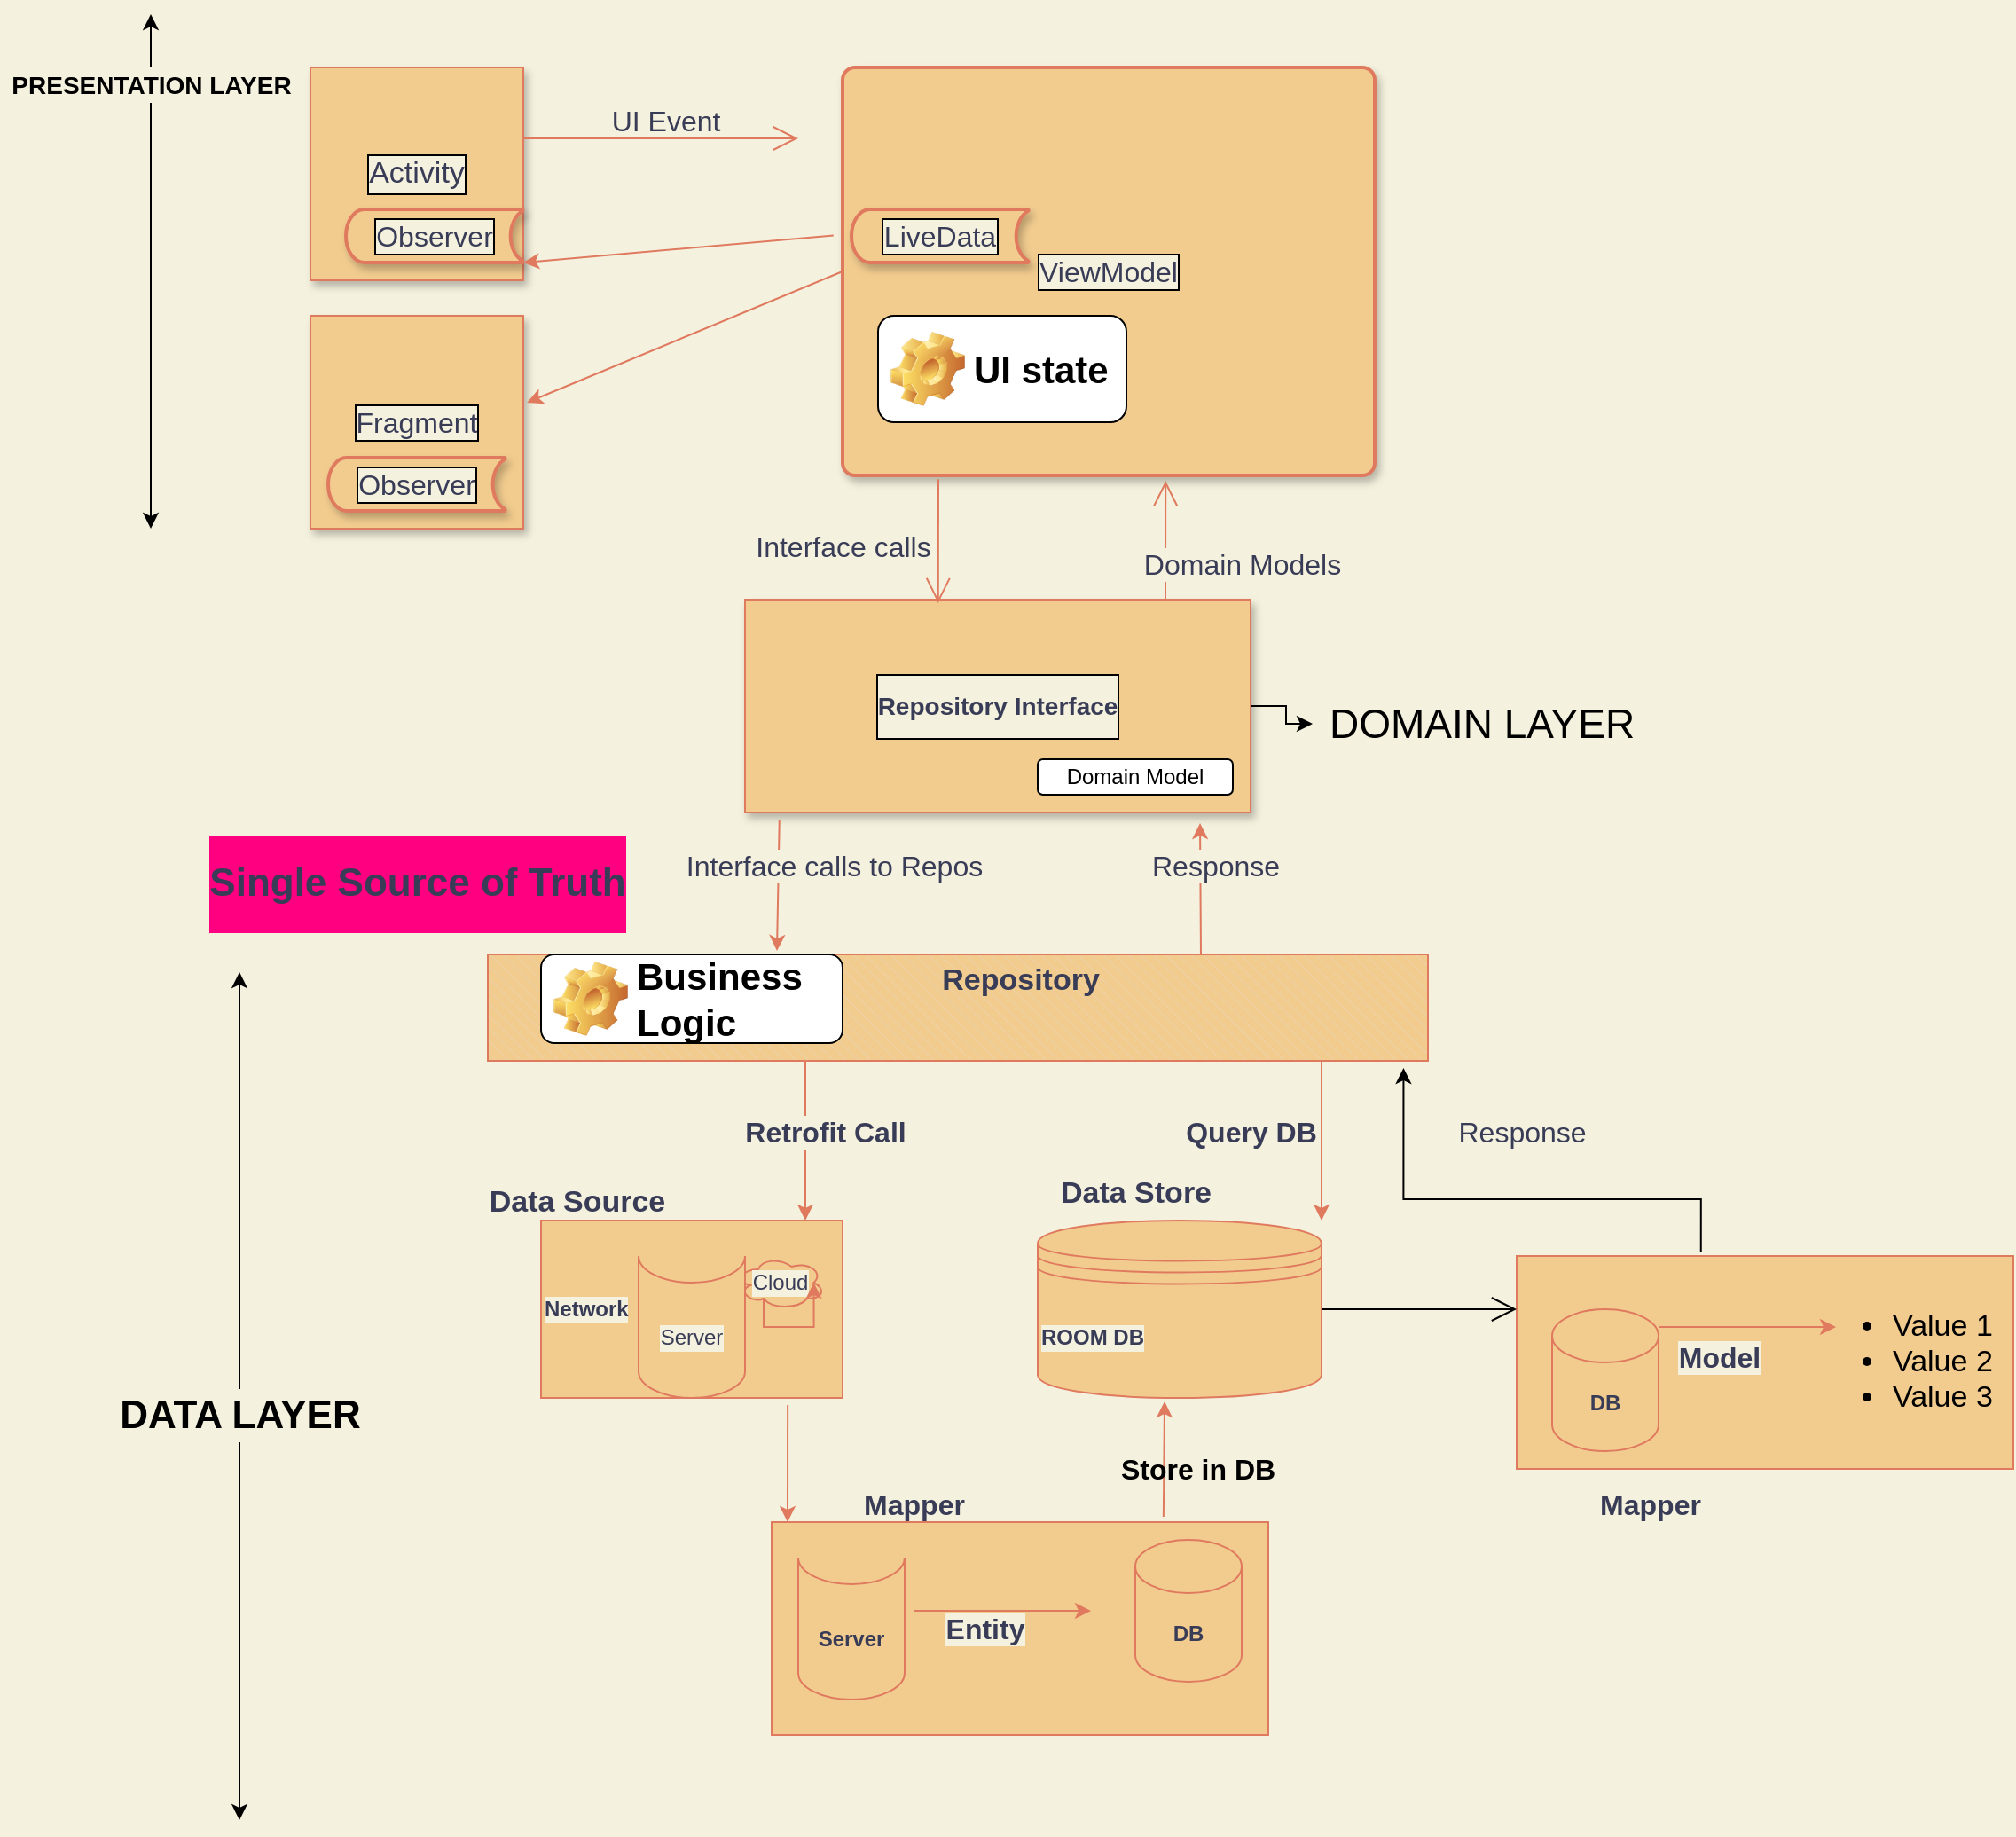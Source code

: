 <mxfile version="17.4.1" type="github">
  <diagram id="wjaxYszw41zFd_kDudd0" name="Page-1">
    <mxGraphModel dx="1844" dy="1538" grid="1" gridSize="10" guides="0" tooltips="1" connect="1" arrows="1" fold="1" page="1" pageScale="1" pageWidth="850" pageHeight="1100" background="#F4F1DE" math="0" shadow="0">
      <root>
        <mxCell id="0" />
        <mxCell id="1" parent="0" />
        <mxCell id="qmoSsivqGrwg9p8YMAHi-2" value="&lt;div align=&quot;left&quot;&gt;Network&lt;/div&gt;" style="rounded=0;whiteSpace=wrap;html=1;fontStyle=1;align=left;labelBackgroundColor=#F4F1DE;fillColor=#F2CC8F;strokeColor=#E07A5F;fontColor=#393C56;" parent="1" vertex="1">
          <mxGeometry x="220" y="530" width="170" height="100" as="geometry" />
        </mxCell>
        <mxCell id="qmoSsivqGrwg9p8YMAHi-4" value="Cloud" style="ellipse;shape=cloud;whiteSpace=wrap;html=1;labelBackgroundColor=#F4F1DE;fillColor=#F2CC8F;strokeColor=#E07A5F;fontColor=#393C56;" parent="1" vertex="1">
          <mxGeometry x="330" y="550" width="50" height="30" as="geometry" />
        </mxCell>
        <mxCell id="qmoSsivqGrwg9p8YMAHi-6" value="Server" style="shape=cylinder3;whiteSpace=wrap;html=1;boundedLbl=1;backgroundOutline=1;size=15;lid=0;labelBackgroundColor=#F4F1DE;fillColor=#F2CC8F;strokeColor=#E07A5F;fontColor=#393C56;" parent="1" vertex="1">
          <mxGeometry x="275" y="550" width="60" height="80" as="geometry" />
        </mxCell>
        <mxCell id="qmoSsivqGrwg9p8YMAHi-7" value="&lt;div align=&quot;left&quot;&gt;&lt;b&gt;ROOM DB&lt;br&gt;&lt;/b&gt;&lt;/div&gt;" style="shape=datastore;whiteSpace=wrap;html=1;fontFamily=Helvetica;fontSize=12;fontColor=#393C56;align=left;strokeColor=#E07A5F;fillColor=#F2CC8F;labelBackgroundColor=#F4F1DE;" parent="1" vertex="1">
          <mxGeometry x="500" y="530" width="160" height="100" as="geometry" />
        </mxCell>
        <mxCell id="qmoSsivqGrwg9p8YMAHi-8" value="" style="rounded=0;whiteSpace=wrap;html=1;fillColor=#F2CC8F;strokeColor=#E07A5F;fontColor=#393C56;" parent="1" vertex="1">
          <mxGeometry x="350" y="700" width="280" height="120" as="geometry" />
        </mxCell>
        <mxCell id="qmoSsivqGrwg9p8YMAHi-9" value="&lt;b&gt;DB&lt;/b&gt;" style="shape=cylinder3;whiteSpace=wrap;html=1;boundedLbl=1;backgroundOutline=1;size=15;fillColor=#F2CC8F;strokeColor=#E07A5F;fontColor=#393C56;" parent="1" vertex="1">
          <mxGeometry x="555" y="710" width="60" height="80" as="geometry" />
        </mxCell>
        <mxCell id="qmoSsivqGrwg9p8YMAHi-24" value="Data Source" style="text;html=1;align=center;verticalAlign=middle;resizable=0;points=[];autosize=1;strokeColor=none;fillColor=none;fontStyle=1;fontSize=17;fontColor=#393C56;" parent="1" vertex="1">
          <mxGeometry x="185" y="505" width="110" height="30" as="geometry" />
        </mxCell>
        <mxCell id="qmoSsivqGrwg9p8YMAHi-25" value="Data Store" style="text;html=1;align=center;verticalAlign=middle;resizable=0;points=[];autosize=1;strokeColor=none;fillColor=none;fontStyle=1;fontSize=17;fontColor=#393C56;" parent="1" vertex="1">
          <mxGeometry x="505" y="500" width="100" height="30" as="geometry" />
        </mxCell>
        <mxCell id="qmoSsivqGrwg9p8YMAHi-26" style="edgeStyle=orthogonalEdgeStyle;rounded=0;orthogonalLoop=1;jettySize=auto;html=1;exitX=0.31;exitY=0.8;exitDx=0;exitDy=0;exitPerimeter=0;entryX=0.875;entryY=0.5;entryDx=0;entryDy=0;entryPerimeter=0;fontSize=17;labelBackgroundColor=#F4F1DE;strokeColor=#E07A5F;fontColor=#393C56;" parent="1" source="qmoSsivqGrwg9p8YMAHi-4" target="qmoSsivqGrwg9p8YMAHi-4" edge="1">
          <mxGeometry relative="1" as="geometry">
            <Array as="points">
              <mxPoint x="346" y="590" />
              <mxPoint x="374" y="590" />
            </Array>
          </mxGeometry>
        </mxCell>
        <mxCell id="qmoSsivqGrwg9p8YMAHi-28" value="" style="endArrow=classic;html=1;rounded=0;fontSize=13;exitX=0.818;exitY=1.04;exitDx=0;exitDy=0;exitPerimeter=0;fontStyle=0;labelBackgroundColor=#F4F1DE;strokeColor=#E07A5F;fontColor=#393C56;" parent="1" source="qmoSsivqGrwg9p8YMAHi-2" edge="1">
          <mxGeometry width="50" height="50" relative="1" as="geometry">
            <mxPoint x="440" y="700" as="sourcePoint" />
            <mxPoint x="359" y="700" as="targetPoint" />
          </mxGeometry>
        </mxCell>
        <mxCell id="qmoSsivqGrwg9p8YMAHi-29" value="Mapper" style="text;html=1;align=center;verticalAlign=middle;resizable=0;points=[];autosize=1;strokeColor=none;fillColor=none;fontSize=16;fontStyle=1;fontColor=#393C56;" parent="1" vertex="1">
          <mxGeometry x="395" y="680" width="70" height="20" as="geometry" />
        </mxCell>
        <mxCell id="qmoSsivqGrwg9p8YMAHi-30" value="&lt;b&gt;Server&lt;/b&gt;" style="shape=cylinder3;whiteSpace=wrap;html=1;boundedLbl=1;backgroundOutline=1;size=15;lid=0;fillColor=#F2CC8F;strokeColor=#E07A5F;fontColor=#393C56;" parent="1" vertex="1">
          <mxGeometry x="365" y="720" width="60" height="80" as="geometry" />
        </mxCell>
        <mxCell id="qmoSsivqGrwg9p8YMAHi-31" value="" style="endArrow=classic;html=1;rounded=0;fontSize=16;labelBackgroundColor=#F4F1DE;strokeColor=#E07A5F;fontColor=#393C56;" parent="1" edge="1">
          <mxGeometry relative="1" as="geometry">
            <mxPoint x="430" y="750" as="sourcePoint" />
            <mxPoint x="530" y="750" as="targetPoint" />
          </mxGeometry>
        </mxCell>
        <mxCell id="qmoSsivqGrwg9p8YMAHi-34" value="Entity" style="edgeLabel;html=1;align=center;verticalAlign=middle;resizable=0;points=[];fontSize=16;fontStyle=1;labelBackgroundColor=#F4F1DE;fontColor=#393C56;" parent="qmoSsivqGrwg9p8YMAHi-31" vertex="1" connectable="0">
          <mxGeometry x="-0.36" y="-5" relative="1" as="geometry">
            <mxPoint x="8" y="5" as="offset" />
          </mxGeometry>
        </mxCell>
        <mxCell id="qmoSsivqGrwg9p8YMAHi-33" value="" style="endArrow=classic;html=1;rounded=0;fontSize=13;exitX=0.789;exitY=-0.025;exitDx=0;exitDy=0;exitPerimeter=0;fontStyle=0;entryX=0.447;entryY=1.02;entryDx=0;entryDy=0;entryPerimeter=0;labelBackgroundColor=#F4F1DE;strokeColor=#E07A5F;fontColor=#393C56;" parent="1" source="qmoSsivqGrwg9p8YMAHi-8" target="qmoSsivqGrwg9p8YMAHi-7" edge="1">
          <mxGeometry width="50" height="50" relative="1" as="geometry">
            <mxPoint x="369.06" y="644" as="sourcePoint" />
            <mxPoint x="369" y="710" as="targetPoint" />
          </mxGeometry>
        </mxCell>
        <mxCell id="qmoSsivqGrwg9p8YMAHi-35" value="" style="verticalLabelPosition=bottom;verticalAlign=top;html=1;shape=mxgraph.basic.patternFillRect;fillStyle=diagRev;step=5;fillStrokeWidth=0.2;fillStrokeColor=#dddddd;fontSize=16;strokeColor=#E07A5F;fontColor=#393C56;labelBackgroundColor=#F4F1DE;noLabel=1;labelBorderColor=#000000;fillColor=#F2CC8F;" parent="1" vertex="1">
          <mxGeometry x="190" y="380" width="530" height="60" as="geometry" />
        </mxCell>
        <mxCell id="qmoSsivqGrwg9p8YMAHi-37" value="" style="endArrow=classic;html=1;rounded=0;fontSize=17;fontStyle=0;labelBackgroundColor=#F4F1DE;strokeColor=#E07A5F;fontColor=#393C56;" parent="1" edge="1">
          <mxGeometry width="50" height="50" relative="1" as="geometry">
            <mxPoint x="369" y="440" as="sourcePoint" />
            <mxPoint x="369" y="530" as="targetPoint" />
          </mxGeometry>
        </mxCell>
        <mxCell id="qmoSsivqGrwg9p8YMAHi-44" value="Repository" style="text;html=1;align=center;verticalAlign=middle;resizable=0;points=[];autosize=1;strokeColor=none;fillColor=none;fontStyle=1;fontSize=17;fontColor=#393C56;" parent="1" vertex="1">
          <mxGeometry x="440" y="380" width="100" height="30" as="geometry" />
        </mxCell>
        <mxCell id="QVQ9O9PQBRYbGwQxGyxz-4" style="edgeStyle=orthogonalEdgeStyle;rounded=0;orthogonalLoop=1;jettySize=auto;html=1;fontSize=21;" parent="1" source="qmoSsivqGrwg9p8YMAHi-47" target="QVQ9O9PQBRYbGwQxGyxz-12" edge="1">
          <mxGeometry relative="1" as="geometry">
            <mxPoint x="710" y="250" as="targetPoint" />
          </mxGeometry>
        </mxCell>
        <mxCell id="qmoSsivqGrwg9p8YMAHi-47" value="&lt;h1 align=&quot;right&quot;&gt;Repository Interface&lt;br&gt;&lt;/h1&gt;" style="whiteSpace=wrap;html=1;shadow=1;labelBackgroundColor=#F4F1DE;fontSize=7;fontColor=#393C56;strokeColor=#E07A5F;fillColor=#F2CC8F;labelBorderColor=#000000;" parent="1" vertex="1">
          <mxGeometry x="335" y="180" width="285" height="120" as="geometry" />
        </mxCell>
        <mxCell id="qmoSsivqGrwg9p8YMAHi-54" value="" style="endArrow=classic;html=1;rounded=0;labelBackgroundColor=#F4F1DE;fontSize=21;fontColor=#393C56;entryX=0.9;entryY=1.05;entryDx=0;entryDy=0;entryPerimeter=0;strokeColor=#E07A5F;" parent="1" target="qmoSsivqGrwg9p8YMAHi-47" edge="1">
          <mxGeometry width="50" height="50" relative="1" as="geometry">
            <mxPoint x="592" y="380" as="sourcePoint" />
            <mxPoint x="490" y="300" as="targetPoint" />
            <Array as="points" />
          </mxGeometry>
        </mxCell>
        <mxCell id="qmoSsivqGrwg9p8YMAHi-56" value="" style="endArrow=classic;html=1;rounded=0;labelBackgroundColor=#F4F1DE;fontSize=21;fontColor=#393C56;exitX=0.068;exitY=1.033;exitDx=0;exitDy=0;exitPerimeter=0;strokeColor=#E07A5F;" parent="1" source="qmoSsivqGrwg9p8YMAHi-47" edge="1">
          <mxGeometry width="50" height="50" relative="1" as="geometry">
            <mxPoint x="450" y="370" as="sourcePoint" />
            <mxPoint x="353" y="378" as="targetPoint" />
            <Array as="points" />
          </mxGeometry>
        </mxCell>
        <mxCell id="qmoSsivqGrwg9p8YMAHi-57" value="Activity" style="whiteSpace=wrap;html=1;aspect=fixed;shadow=1;labelBackgroundColor=#F4F1DE;labelBorderColor=#000000;fontSize=17;fontColor=#393C56;strokeColor=#E07A5F;fillColor=#F2CC8F;" parent="1" vertex="1">
          <mxGeometry x="90" y="-120" width="120" height="120" as="geometry" />
        </mxCell>
        <mxCell id="qmoSsivqGrwg9p8YMAHi-58" value="Fragment" style="whiteSpace=wrap;html=1;aspect=fixed;shadow=1;labelBackgroundColor=#F4F1DE;labelBorderColor=#000000;fontSize=16;fontColor=#393C56;strokeColor=#E07A5F;fillColor=#F2CC8F;" parent="1" vertex="1">
          <mxGeometry x="90" y="20" width="120" height="120" as="geometry" />
        </mxCell>
        <mxCell id="qmoSsivqGrwg9p8YMAHi-61" value="ViewModel" style="rounded=1;whiteSpace=wrap;html=1;absoluteArcSize=1;arcSize=14;strokeWidth=2;shadow=1;labelBackgroundColor=#F4F1DE;labelBorderColor=#000000;fontSize=16;fontColor=#393C56;fillColor=#F2CC8F;strokeColor=#E07A5F;" parent="1" vertex="1">
          <mxGeometry x="390" y="-120" width="300" height="230" as="geometry" />
        </mxCell>
        <mxCell id="qmoSsivqGrwg9p8YMAHi-64" value="Observer" style="strokeWidth=2;html=1;shape=mxgraph.flowchart.stored_data;whiteSpace=wrap;shadow=1;labelBackgroundColor=#F4F1DE;labelBorderColor=#000000;fontSize=16;fontColor=#393C56;fillColor=#F2CC8F;strokeColor=#E07A5F;" parent="1" vertex="1">
          <mxGeometry x="110" y="-40" width="100" height="30" as="geometry" />
        </mxCell>
        <mxCell id="qmoSsivqGrwg9p8YMAHi-65" value="Observer" style="strokeWidth=2;html=1;shape=mxgraph.flowchart.stored_data;whiteSpace=wrap;shadow=1;labelBackgroundColor=#F4F1DE;labelBorderColor=#000000;fontSize=16;fontColor=#393C56;fillColor=#F2CC8F;strokeColor=#E07A5F;" parent="1" vertex="1">
          <mxGeometry x="100" y="100" width="100" height="30" as="geometry" />
        </mxCell>
        <mxCell id="qmoSsivqGrwg9p8YMAHi-66" value="LiveData" style="strokeWidth=2;html=1;shape=mxgraph.flowchart.stored_data;whiteSpace=wrap;shadow=1;labelBackgroundColor=#F4F1DE;labelBorderColor=#000000;fontSize=16;fontColor=#393C56;fillColor=#F2CC8F;strokeColor=#E07A5F;" parent="1" vertex="1">
          <mxGeometry x="395" y="-40" width="100" height="30" as="geometry" />
        </mxCell>
        <mxCell id="qmoSsivqGrwg9p8YMAHi-69" value="" style="endArrow=open;endFill=1;endSize=12;html=1;rounded=0;labelBackgroundColor=#F4F1DE;fontSize=16;fontColor=#393C56;strokeColor=#E07A5F;" parent="1" edge="1">
          <mxGeometry width="160" relative="1" as="geometry">
            <mxPoint x="210" y="-80" as="sourcePoint" />
            <mxPoint x="365" y="-80" as="targetPoint" />
          </mxGeometry>
        </mxCell>
        <mxCell id="qmoSsivqGrwg9p8YMAHi-70" value="UI Event " style="text;html=1;align=center;verticalAlign=middle;resizable=0;points=[];autosize=1;strokeColor=none;fillColor=none;fontSize=16;fontColor=#393C56;" parent="1" vertex="1">
          <mxGeometry x="250" y="-100" width="80" height="20" as="geometry" />
        </mxCell>
        <mxCell id="qmoSsivqGrwg9p8YMAHi-73" value="" style="endArrow=classic;html=1;rounded=0;labelBackgroundColor=#F4F1DE;fontSize=21;fontColor=#393C56;entryX=1.017;entryY=0.408;entryDx=0;entryDy=0;entryPerimeter=0;exitX=0;exitY=0.5;exitDx=0;exitDy=0;strokeColor=#E07A5F;" parent="1" source="qmoSsivqGrwg9p8YMAHi-61" target="qmoSsivqGrwg9p8YMAHi-58" edge="1">
          <mxGeometry width="50" height="50" relative="1" as="geometry">
            <mxPoint x="276.04" y="23.98" as="sourcePoint" />
            <mxPoint x="275" y="120" as="targetPoint" />
            <Array as="points" />
          </mxGeometry>
        </mxCell>
        <mxCell id="qmoSsivqGrwg9p8YMAHi-75" value="" style="endArrow=classic;html=1;rounded=0;labelBackgroundColor=#F4F1DE;fontSize=21;fontColor=#393C56;entryX=1.017;entryY=0.408;entryDx=0;entryDy=0;entryPerimeter=0;exitX=-0.017;exitY=0.412;exitDx=0;exitDy=0;exitPerimeter=0;strokeColor=#E07A5F;" parent="1" source="qmoSsivqGrwg9p8YMAHi-61" edge="1">
          <mxGeometry width="50" height="50" relative="1" as="geometry">
            <mxPoint x="387.96" y="-50.133" as="sourcePoint" />
            <mxPoint x="210.0" y="-10.0" as="targetPoint" />
            <Array as="points" />
          </mxGeometry>
        </mxCell>
        <mxCell id="qmoSsivqGrwg9p8YMAHi-81" value="Retrofit Call" style="text;html=1;align=center;verticalAlign=middle;resizable=0;points=[];autosize=1;strokeColor=none;fillColor=none;fontSize=16;fontColor=#393C56;labelBackgroundColor=#F4F1DE;fontStyle=1" parent="1" vertex="1">
          <mxGeometry x="325" y="470" width="110" height="20" as="geometry" />
        </mxCell>
        <mxCell id="qmoSsivqGrwg9p8YMAHi-82" value="Query DB " style="text;html=1;align=center;verticalAlign=middle;resizable=0;points=[];autosize=1;strokeColor=none;fillColor=none;fontSize=16;fontColor=#393C56;labelBackgroundColor=#F4F1DE;fontStyle=1" parent="1" vertex="1">
          <mxGeometry x="575" y="470" width="90" height="20" as="geometry" />
        </mxCell>
        <mxCell id="qmoSsivqGrwg9p8YMAHi-84" value="Interface calls to Repos" style="text;html=1;align=center;verticalAlign=middle;resizable=0;points=[];autosize=1;strokeColor=none;fillColor=none;fontSize=16;fontColor=#393C56;labelBorderColor=none;labelBackgroundColor=#F4F1DE;" parent="1" vertex="1">
          <mxGeometry x="295" y="320" width="180" height="20" as="geometry" />
        </mxCell>
        <mxCell id="qmoSsivqGrwg9p8YMAHi-86" value="Response " style="text;html=1;align=center;verticalAlign=middle;resizable=0;points=[];autosize=1;strokeColor=none;fillColor=none;fontSize=16;fontColor=#393C56;labelBackgroundColor=#F4F1DE;" parent="1" vertex="1">
          <mxGeometry x="555" y="320" width="90" height="20" as="geometry" />
        </mxCell>
        <mxCell id="qmoSsivqGrwg9p8YMAHi-87" value="Interface calls " style="text;html=1;align=center;verticalAlign=middle;resizable=0;points=[];autosize=1;strokeColor=none;fillColor=none;fontSize=16;fontColor=#393C56;labelBorderColor=none;labelBackgroundColor=#F4F1DE;" parent="1" vertex="1">
          <mxGeometry x="335" y="140" width="110" height="20" as="geometry" />
        </mxCell>
        <mxCell id="qmoSsivqGrwg9p8YMAHi-93" value="" style="endArrow=open;endFill=1;endSize=12;html=1;rounded=0;labelBackgroundColor=#F4F1DE;fontSize=16;fontColor=#393C56;exitX=0.18;exitY=1.009;exitDx=0;exitDy=0;exitPerimeter=0;entryX=0.382;entryY=0.017;entryDx=0;entryDy=0;entryPerimeter=0;strokeColor=#E07A5F;" parent="1" source="qmoSsivqGrwg9p8YMAHi-61" target="qmoSsivqGrwg9p8YMAHi-47" edge="1">
          <mxGeometry width="160" relative="1" as="geometry">
            <mxPoint x="430" y="200" as="sourcePoint" />
            <mxPoint x="590" y="200" as="targetPoint" />
          </mxGeometry>
        </mxCell>
        <mxCell id="qmoSsivqGrwg9p8YMAHi-94" value="" style="endArrow=open;endFill=1;endSize=12;html=1;rounded=0;labelBackgroundColor=#F4F1DE;fontSize=16;fontColor=#393C56;entryX=0.607;entryY=1.013;entryDx=0;entryDy=0;entryPerimeter=0;strokeColor=#E07A5F;" parent="1" target="qmoSsivqGrwg9p8YMAHi-61" edge="1">
          <mxGeometry width="160" relative="1" as="geometry">
            <mxPoint x="572" y="180" as="sourcePoint" />
            <mxPoint x="730" y="220" as="targetPoint" />
          </mxGeometry>
        </mxCell>
        <mxCell id="qmoSsivqGrwg9p8YMAHi-96" value="Domain Models" style="text;html=1;align=center;verticalAlign=middle;resizable=0;points=[];autosize=1;strokeColor=none;fillColor=none;fontSize=16;fontColor=#393C56;labelBackgroundColor=#F4F1DE;" parent="1" vertex="1">
          <mxGeometry x="550" y="150" width="130" height="20" as="geometry" />
        </mxCell>
        <mxCell id="qmoSsivqGrwg9p8YMAHi-45" value="&lt;h1 style=&quot;font-size: 22px;&quot;&gt;Single Source of Truth &lt;br style=&quot;font-size: 22px;&quot;&gt;&lt;/h1&gt;" style="text;html=1;align=center;verticalAlign=middle;resizable=0;points=[];autosize=1;strokeColor=none;fillColor=none;fontSize=22;labelBackgroundColor=#FF0080;fontColor=#393C56;" parent="1" vertex="1">
          <mxGeometry x="25" y="310" width="250" height="60" as="geometry" />
        </mxCell>
        <mxCell id="QVQ9O9PQBRYbGwQxGyxz-7" value="UI state " style="label;whiteSpace=wrap;html=1;image=img/clipart/Gear_128x128.png;fontSize=21;" parent="1" vertex="1">
          <mxGeometry x="410" y="20" width="140" height="60" as="geometry" />
        </mxCell>
        <mxCell id="QVQ9O9PQBRYbGwQxGyxz-9" value="Business Logic " style="label;whiteSpace=wrap;html=1;image=img/clipart/Gear_128x128.png;fontSize=21;" parent="1" vertex="1">
          <mxGeometry x="220" y="380" width="170" height="50" as="geometry" />
        </mxCell>
        <mxCell id="QVQ9O9PQBRYbGwQxGyxz-12" value="&lt;font style=&quot;font-size: 23px&quot;&gt;DOMAIN LAYER&lt;/font&gt;" style="text;html=1;align=center;verticalAlign=middle;resizable=0;points=[];autosize=1;strokeColor=none;fillColor=none;fontSize=21;" parent="1" vertex="1">
          <mxGeometry x="655" y="235" width="190" height="30" as="geometry" />
        </mxCell>
        <mxCell id="QVQ9O9PQBRYbGwQxGyxz-14" value="" style="endArrow=classic;html=1;rounded=0;fontSize=17;fontStyle=0;labelBackgroundColor=#F4F1DE;strokeColor=#E07A5F;fontColor=#393C56;" parent="1" edge="1">
          <mxGeometry width="50" height="50" relative="1" as="geometry">
            <mxPoint x="660" y="440" as="sourcePoint" />
            <mxPoint x="660" y="530" as="targetPoint" />
          </mxGeometry>
        </mxCell>
        <mxCell id="QVQ9O9PQBRYbGwQxGyxz-15" value="&lt;b style=&quot;font-size: 16px;&quot;&gt;&lt;font style=&quot;font-size: 16px;&quot;&gt;Store in DB&lt;/font&gt;&lt;/b&gt;" style="text;html=1;align=center;verticalAlign=middle;resizable=0;points=[];autosize=1;strokeColor=none;fillColor=none;fontSize=16;" parent="1" vertex="1">
          <mxGeometry x="540" y="660" width="100" height="20" as="geometry" />
        </mxCell>
        <mxCell id="QVQ9O9PQBRYbGwQxGyxz-22" value="" style="rounded=0;whiteSpace=wrap;html=1;fillColor=#F2CC8F;strokeColor=#E07A5F;fontColor=#393C56;" parent="1" vertex="1">
          <mxGeometry x="770" y="550" width="280" height="120" as="geometry" />
        </mxCell>
        <mxCell id="QVQ9O9PQBRYbGwQxGyxz-24" value="&lt;b&gt;DB&lt;/b&gt;" style="shape=cylinder3;whiteSpace=wrap;html=1;boundedLbl=1;backgroundOutline=1;size=15;fillColor=#F2CC8F;strokeColor=#E07A5F;fontColor=#393C56;" parent="1" vertex="1">
          <mxGeometry x="790" y="580" width="60" height="80" as="geometry" />
        </mxCell>
        <mxCell id="QVQ9O9PQBRYbGwQxGyxz-25" value="Model" style="edgeLabel;html=1;align=center;verticalAlign=middle;resizable=0;points=[];fontSize=16;fontStyle=1;labelBackgroundColor=#F4F1DE;fontColor=#393C56;" parent="1" vertex="1" connectable="0">
          <mxGeometry x="480" y="770" as="geometry">
            <mxPoint x="404" y="-163" as="offset" />
          </mxGeometry>
        </mxCell>
        <mxCell id="QVQ9O9PQBRYbGwQxGyxz-26" value="" style="endArrow=classic;html=1;rounded=0;fontSize=16;labelBackgroundColor=#F4F1DE;strokeColor=#E07A5F;fontColor=#393C56;" parent="1" edge="1">
          <mxGeometry relative="1" as="geometry">
            <mxPoint x="850" y="590" as="sourcePoint" />
            <mxPoint x="950" y="590" as="targetPoint" />
          </mxGeometry>
        </mxCell>
        <mxCell id="QVQ9O9PQBRYbGwQxGyxz-28" value="" style="endArrow=open;endFill=1;endSize=12;html=1;rounded=0;fontSize=17;" parent="1" edge="1">
          <mxGeometry width="160" relative="1" as="geometry">
            <mxPoint x="660" y="580" as="sourcePoint" />
            <mxPoint x="770" y="580" as="targetPoint" />
          </mxGeometry>
        </mxCell>
        <mxCell id="QVQ9O9PQBRYbGwQxGyxz-29" value="" style="edgeStyle=segmentEdgeStyle;endArrow=classic;html=1;rounded=0;fontSize=17;entryX=0.974;entryY=1.067;entryDx=0;entryDy=0;entryPerimeter=0;exitX=0.371;exitY=-0.017;exitDx=0;exitDy=0;exitPerimeter=0;" parent="1" source="QVQ9O9PQBRYbGwQxGyxz-22" target="qmoSsivqGrwg9p8YMAHi-35" edge="1">
          <mxGeometry width="50" height="50" relative="1" as="geometry">
            <mxPoint x="760" y="520" as="sourcePoint" />
            <mxPoint x="810" y="470" as="targetPoint" />
            <Array as="points">
              <mxPoint x="706" y="518" />
            </Array>
          </mxGeometry>
        </mxCell>
        <mxCell id="QVQ9O9PQBRYbGwQxGyxz-43" value="&lt;ul&gt;&lt;li&gt;Value 1&lt;/li&gt;&lt;li&gt;Value 2&lt;/li&gt;&lt;li&gt;Value 3&lt;/li&gt;&lt;/ul&gt;" style="text;strokeColor=none;fillColor=none;html=1;whiteSpace=wrap;verticalAlign=middle;overflow=hidden;fontSize=17;" parent="1" vertex="1">
          <mxGeometry x="940" y="560" width="100" height="80" as="geometry" />
        </mxCell>
        <mxCell id="QVQ9O9PQBRYbGwQxGyxz-46" value="Response&amp;nbsp; " style="text;html=1;align=center;verticalAlign=middle;resizable=0;points=[];autosize=1;strokeColor=none;fillColor=none;fontSize=16;fontColor=#393C56;labelBackgroundColor=#F4F1DE;" parent="1" vertex="1">
          <mxGeometry x="730" y="470" width="90" height="20" as="geometry" />
        </mxCell>
        <mxCell id="QVQ9O9PQBRYbGwQxGyxz-48" value="Mapper" style="text;html=1;align=center;verticalAlign=middle;resizable=0;points=[];autosize=1;strokeColor=none;fillColor=none;fontSize=16;fontStyle=1;fontColor=#393C56;" parent="1" vertex="1">
          <mxGeometry x="810" y="680" width="70" height="20" as="geometry" />
        </mxCell>
        <mxCell id="QVQ9O9PQBRYbGwQxGyxz-50" style="edgeStyle=orthogonalEdgeStyle;rounded=0;orthogonalLoop=1;jettySize=auto;html=1;fontSize=16;" parent="1" source="QVQ9O9PQBRYbGwQxGyxz-49" edge="1">
          <mxGeometry relative="1" as="geometry">
            <mxPoint x="50" y="390" as="targetPoint" />
          </mxGeometry>
        </mxCell>
        <mxCell id="QVQ9O9PQBRYbGwQxGyxz-51" style="edgeStyle=orthogonalEdgeStyle;rounded=0;orthogonalLoop=1;jettySize=auto;html=1;fontSize=16;" parent="1" source="QVQ9O9PQBRYbGwQxGyxz-49" edge="1">
          <mxGeometry relative="1" as="geometry">
            <mxPoint x="50" y="868" as="targetPoint" />
          </mxGeometry>
        </mxCell>
        <mxCell id="QVQ9O9PQBRYbGwQxGyxz-49" value="DATA LAYER" style="text;html=1;align=center;verticalAlign=middle;resizable=0;points=[];autosize=1;strokeColor=none;fillColor=none;fontSize=22;fontStyle=1" parent="1" vertex="1">
          <mxGeometry x="-25" y="625" width="150" height="30" as="geometry" />
        </mxCell>
        <mxCell id="zy39fB9Xy8Utw_1kWiLe-2" value="Domain Model" style="rounded=1;whiteSpace=wrap;html=1;" vertex="1" parent="1">
          <mxGeometry x="500" y="270" width="110" height="20" as="geometry" />
        </mxCell>
        <mxCell id="zy39fB9Xy8Utw_1kWiLe-6" style="edgeStyle=orthogonalEdgeStyle;rounded=0;orthogonalLoop=1;jettySize=auto;html=1;" edge="1" parent="1" source="zy39fB9Xy8Utw_1kWiLe-5">
          <mxGeometry relative="1" as="geometry">
            <mxPoint y="140" as="targetPoint" />
          </mxGeometry>
        </mxCell>
        <mxCell id="zy39fB9Xy8Utw_1kWiLe-7" style="edgeStyle=orthogonalEdgeStyle;rounded=0;orthogonalLoop=1;jettySize=auto;html=1;fontSize=14;" edge="1" parent="1" source="zy39fB9Xy8Utw_1kWiLe-5">
          <mxGeometry relative="1" as="geometry">
            <mxPoint y="-150" as="targetPoint" />
          </mxGeometry>
        </mxCell>
        <mxCell id="zy39fB9Xy8Utw_1kWiLe-5" value="PRESENTATION LAYER" style="text;html=1;align=center;verticalAlign=middle;resizable=0;points=[];autosize=1;strokeColor=none;fillColor=none;fontSize=14;fontStyle=1" vertex="1" parent="1">
          <mxGeometry x="-85" y="-120" width="170" height="20" as="geometry" />
        </mxCell>
      </root>
    </mxGraphModel>
  </diagram>
</mxfile>
